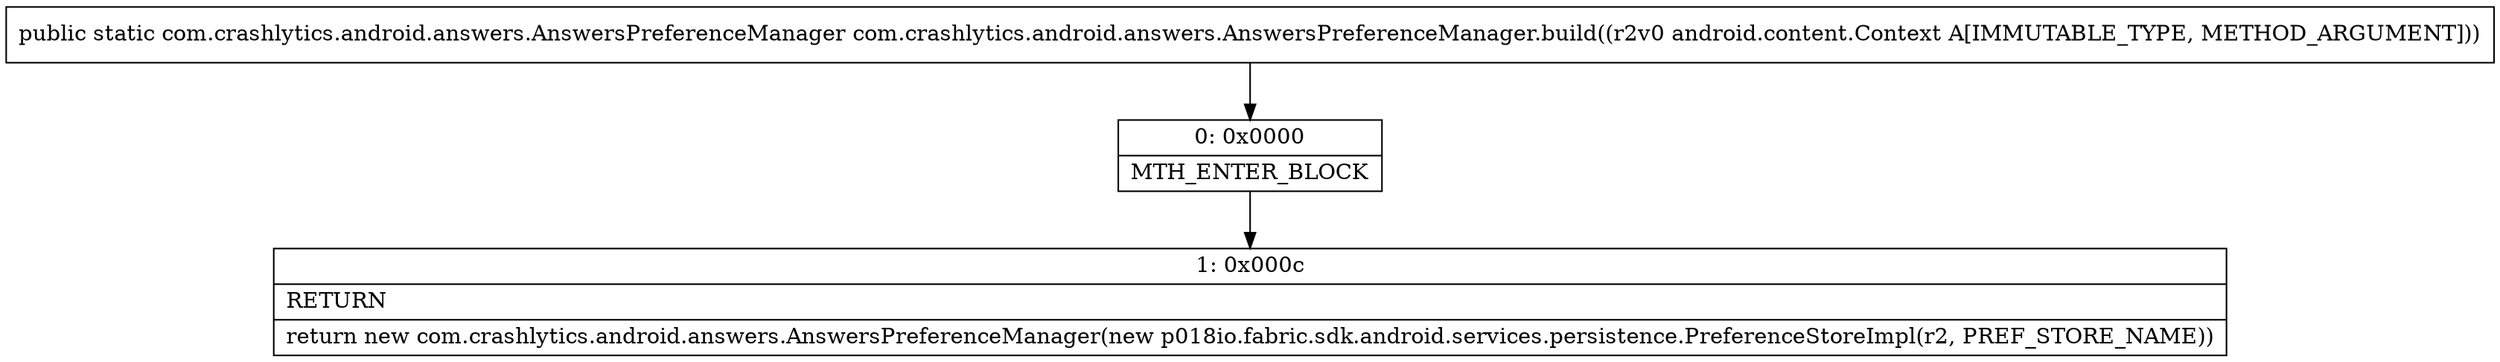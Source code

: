 digraph "CFG forcom.crashlytics.android.answers.AnswersPreferenceManager.build(Landroid\/content\/Context;)Lcom\/crashlytics\/android\/answers\/AnswersPreferenceManager;" {
Node_0 [shape=record,label="{0\:\ 0x0000|MTH_ENTER_BLOCK\l}"];
Node_1 [shape=record,label="{1\:\ 0x000c|RETURN\l|return new com.crashlytics.android.answers.AnswersPreferenceManager(new p018io.fabric.sdk.android.services.persistence.PreferenceStoreImpl(r2, PREF_STORE_NAME))\l}"];
MethodNode[shape=record,label="{public static com.crashlytics.android.answers.AnswersPreferenceManager com.crashlytics.android.answers.AnswersPreferenceManager.build((r2v0 android.content.Context A[IMMUTABLE_TYPE, METHOD_ARGUMENT])) }"];
MethodNode -> Node_0;
Node_0 -> Node_1;
}

